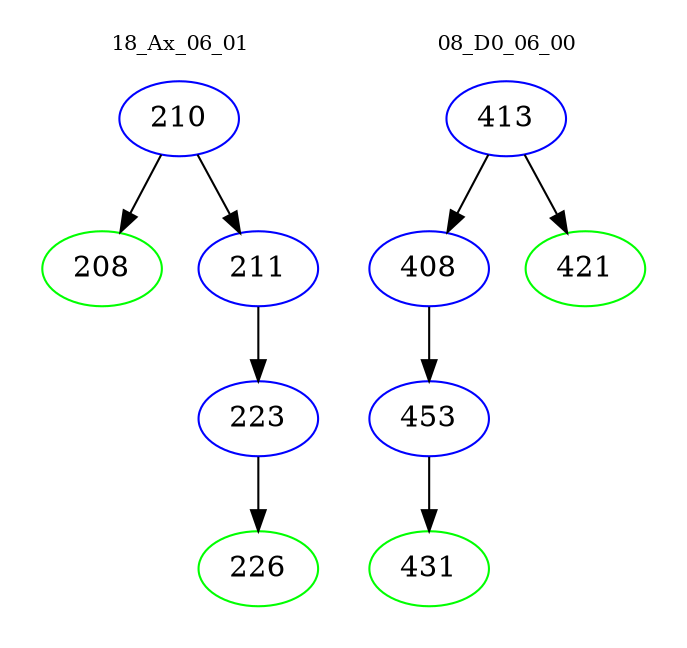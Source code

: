 digraph{
subgraph cluster_0 {
color = white
label = "18_Ax_06_01";
fontsize=10;
T0_210 [label="210", color="blue"]
T0_210 -> T0_208 [color="black"]
T0_208 [label="208", color="green"]
T0_210 -> T0_211 [color="black"]
T0_211 [label="211", color="blue"]
T0_211 -> T0_223 [color="black"]
T0_223 [label="223", color="blue"]
T0_223 -> T0_226 [color="black"]
T0_226 [label="226", color="green"]
}
subgraph cluster_1 {
color = white
label = "08_D0_06_00";
fontsize=10;
T1_413 [label="413", color="blue"]
T1_413 -> T1_408 [color="black"]
T1_408 [label="408", color="blue"]
T1_408 -> T1_453 [color="black"]
T1_453 [label="453", color="blue"]
T1_453 -> T1_431 [color="black"]
T1_431 [label="431", color="green"]
T1_413 -> T1_421 [color="black"]
T1_421 [label="421", color="green"]
}
}
